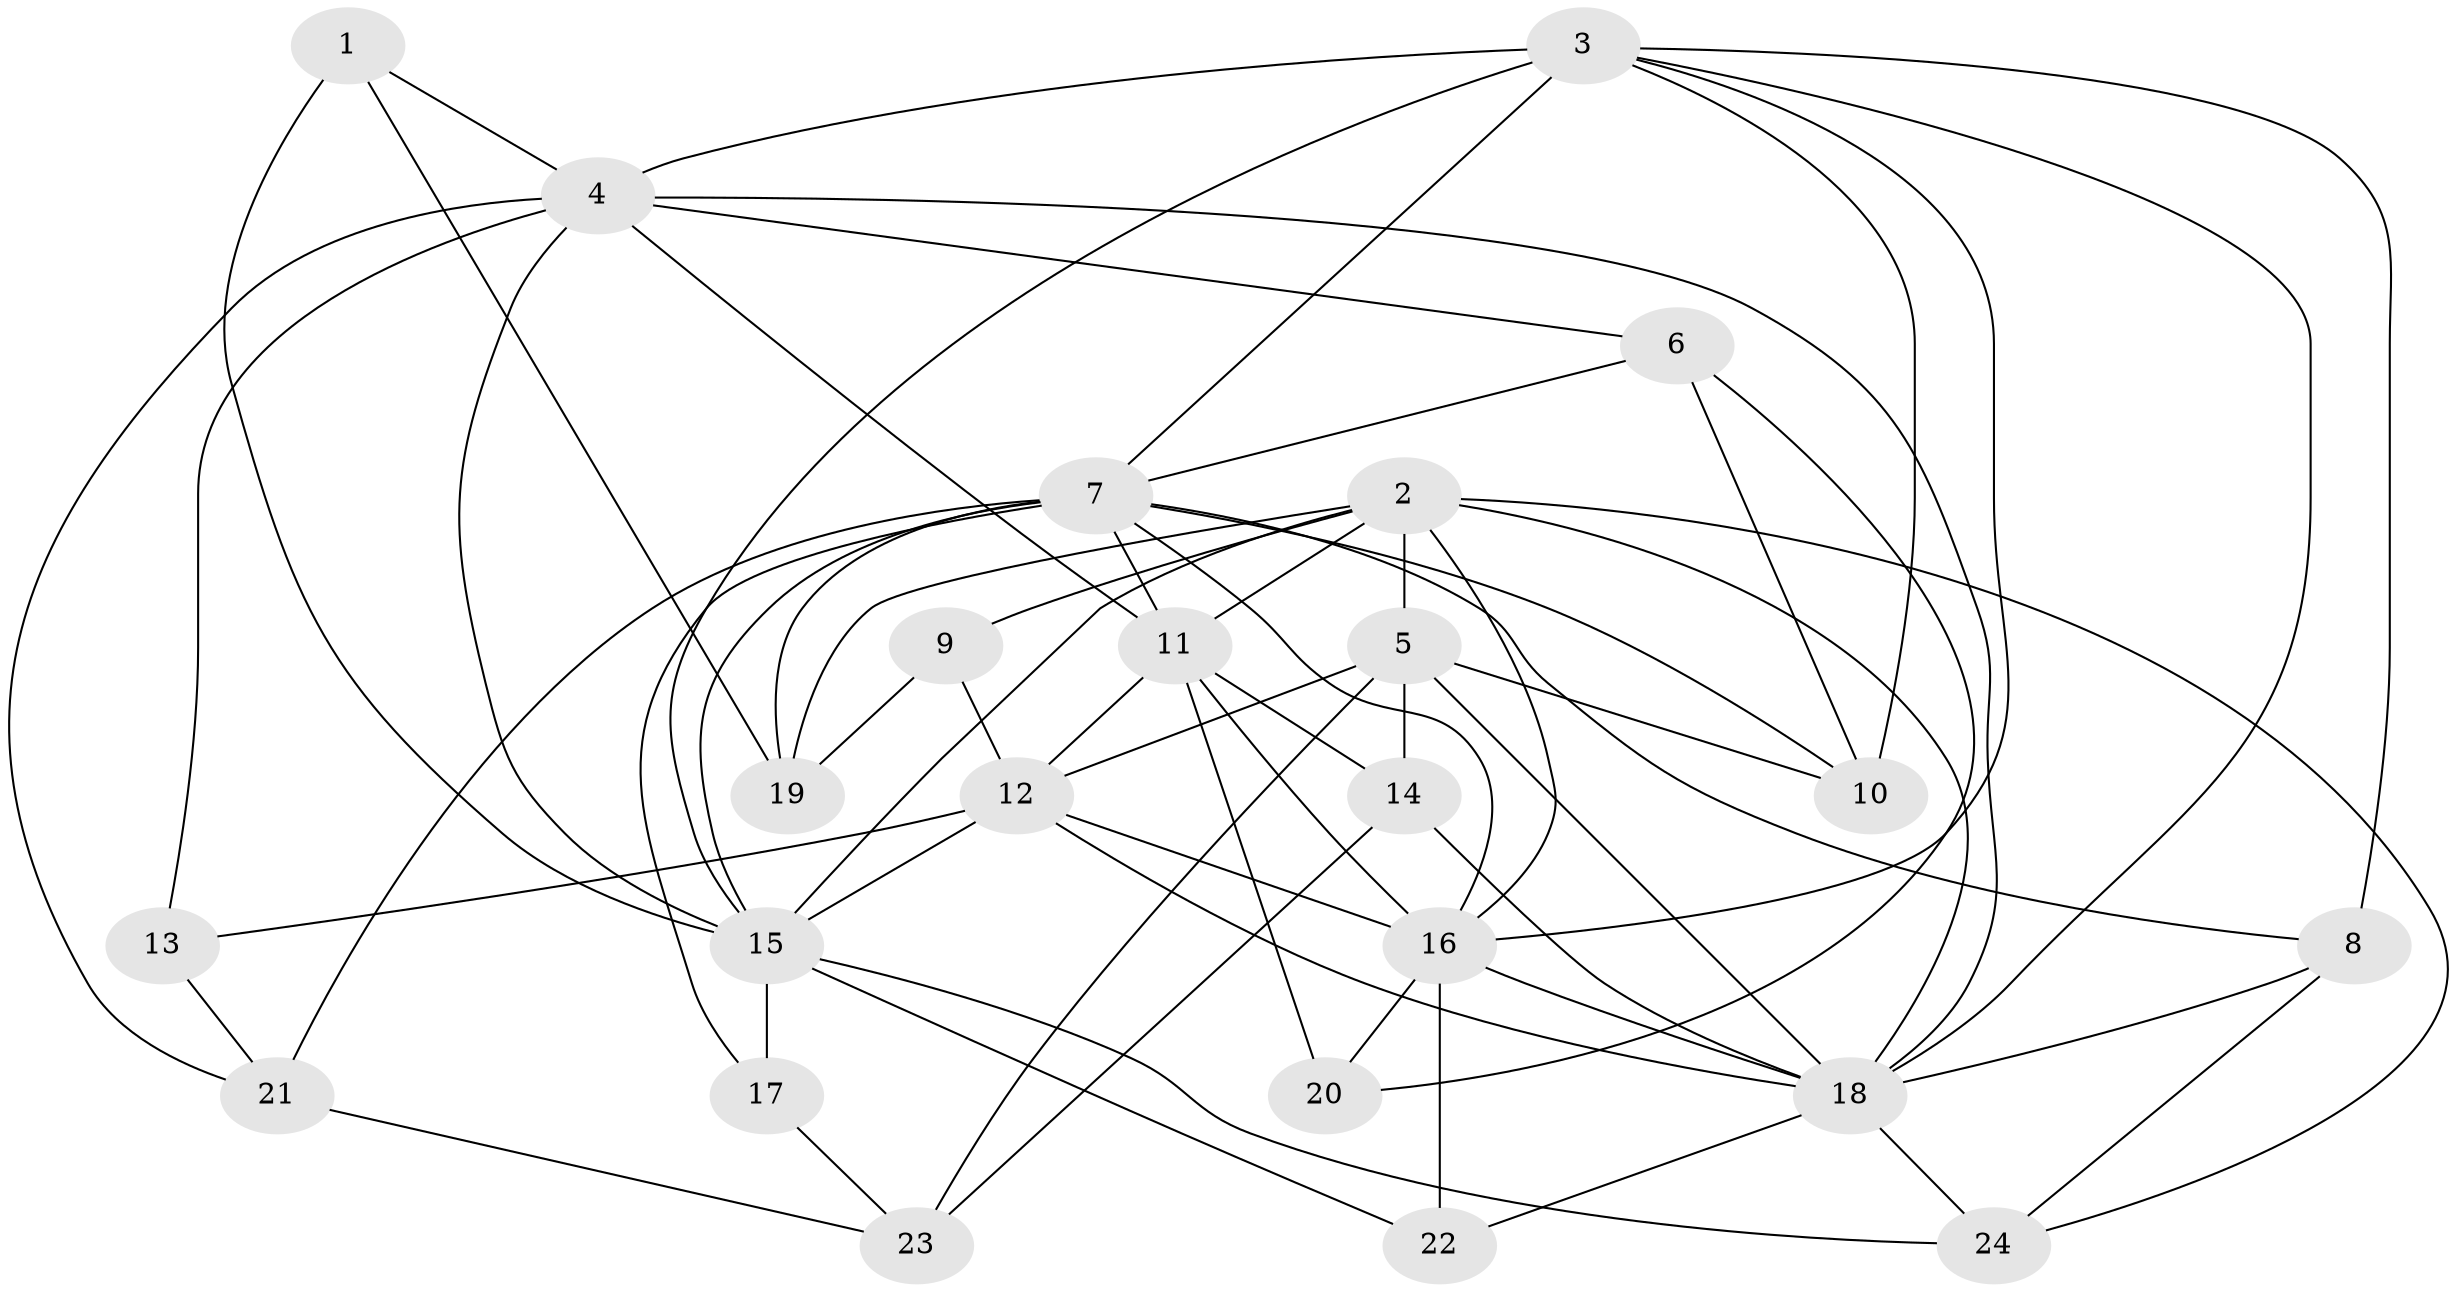 // original degree distribution, {4: 1.0}
// Generated by graph-tools (version 1.1) at 2025/53/03/04/25 22:53:40]
// undirected, 24 vertices, 65 edges
graph export_dot {
  node [color=gray90,style=filled];
  1;
  2;
  3;
  4;
  5;
  6;
  7;
  8;
  9;
  10;
  11;
  12;
  13;
  14;
  15;
  16;
  17;
  18;
  19;
  20;
  21;
  22;
  23;
  24;
  1 -- 4 [weight=1.0];
  1 -- 15 [weight=2.0];
  1 -- 19 [weight=1.0];
  2 -- 5 [weight=3.0];
  2 -- 9 [weight=1.0];
  2 -- 11 [weight=1.0];
  2 -- 15 [weight=2.0];
  2 -- 16 [weight=1.0];
  2 -- 18 [weight=2.0];
  2 -- 19 [weight=1.0];
  2 -- 24 [weight=1.0];
  3 -- 4 [weight=2.0];
  3 -- 7 [weight=1.0];
  3 -- 8 [weight=1.0];
  3 -- 10 [weight=1.0];
  3 -- 15 [weight=1.0];
  3 -- 16 [weight=1.0];
  3 -- 18 [weight=1.0];
  4 -- 6 [weight=1.0];
  4 -- 11 [weight=1.0];
  4 -- 13 [weight=2.0];
  4 -- 15 [weight=1.0];
  4 -- 18 [weight=1.0];
  4 -- 21 [weight=1.0];
  5 -- 10 [weight=1.0];
  5 -- 12 [weight=1.0];
  5 -- 14 [weight=1.0];
  5 -- 18 [weight=1.0];
  5 -- 23 [weight=1.0];
  6 -- 7 [weight=1.0];
  6 -- 10 [weight=1.0];
  6 -- 20 [weight=1.0];
  7 -- 8 [weight=1.0];
  7 -- 10 [weight=1.0];
  7 -- 11 [weight=1.0];
  7 -- 15 [weight=1.0];
  7 -- 16 [weight=1.0];
  7 -- 17 [weight=1.0];
  7 -- 19 [weight=1.0];
  7 -- 21 [weight=3.0];
  8 -- 18 [weight=1.0];
  8 -- 24 [weight=1.0];
  9 -- 12 [weight=2.0];
  9 -- 19 [weight=1.0];
  11 -- 12 [weight=1.0];
  11 -- 14 [weight=1.0];
  11 -- 16 [weight=1.0];
  11 -- 20 [weight=2.0];
  12 -- 13 [weight=1.0];
  12 -- 15 [weight=1.0];
  12 -- 16 [weight=1.0];
  12 -- 18 [weight=1.0];
  13 -- 21 [weight=1.0];
  14 -- 18 [weight=1.0];
  14 -- 23 [weight=1.0];
  15 -- 17 [weight=2.0];
  15 -- 22 [weight=1.0];
  15 -- 24 [weight=1.0];
  16 -- 18 [weight=2.0];
  16 -- 20 [weight=1.0];
  16 -- 22 [weight=2.0];
  17 -- 23 [weight=1.0];
  18 -- 22 [weight=1.0];
  18 -- 24 [weight=1.0];
  21 -- 23 [weight=1.0];
}
